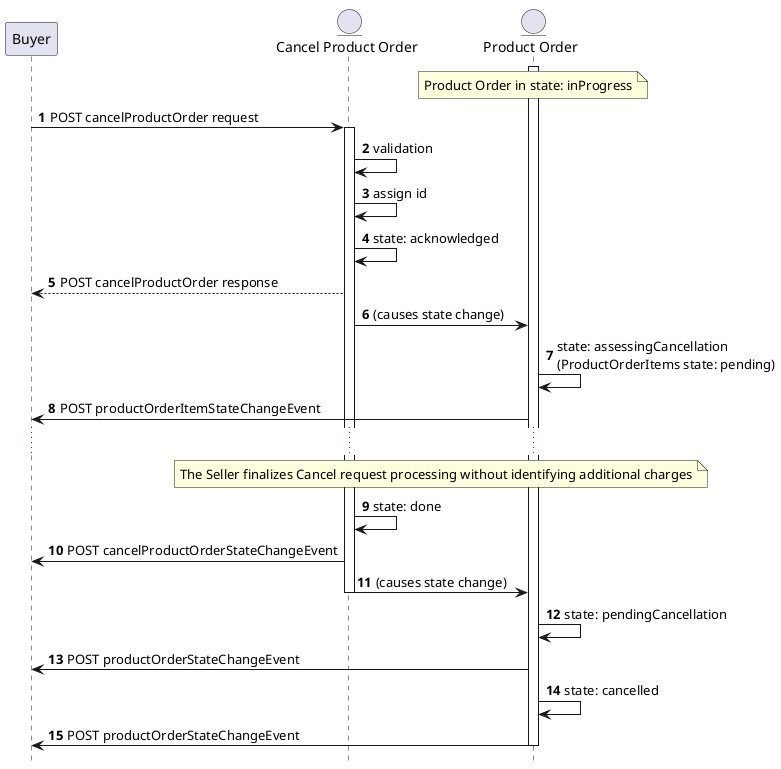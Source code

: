 @startuml

hide footbox

participant Buyer
entity "Cancel Product Order" as CPO
entity "Product Order" as PO

autonumber
activate PO
note over PO: Product Order in state: inProgress
Buyer -> CPO : POST cancelProductOrder request
activate CPO
CPO -> CPO: validation
CPO -> CPO: assign id
CPO -> CPO: state: acknowledged
CPO --> Buyer: POST cancelProductOrder response

CPO -> PO: (causes state change)
PO -> PO: state: assessingCancellation \n(ProductOrderItems state: pending)
PO -> Buyer: POST productOrderItemStateChangeEvent

...
note over CPO, PO: The Seller finalizes Cancel request processing without identifying additional charges

CPO -> CPO: state: done
CPO -> Buyer: POST cancelProductOrderStateChangeEvent
CPO -> PO: (causes state change)
deactivate CPO

PO -> PO: state: pendingCancellation
PO -> Buyer: POST productOrderStateChangeEvent
PO -> PO: state: cancelled
PO -> Buyer: POST productOrderStateChangeEvent
deactivate PO

@enduml